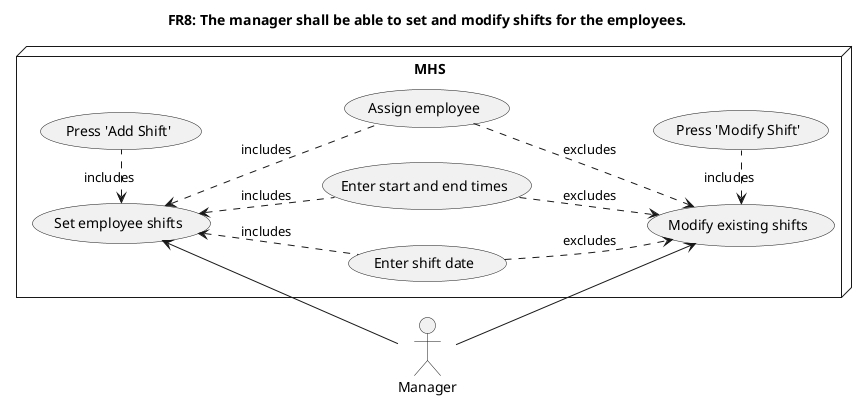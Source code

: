 @startuml ShiftManagementUC
title FR8: The manager shall be able to set and modify shifts for the employees.

' Actor
:Manager: as manager

node MHS {
    ' Use cases
    (Set employee shifts) as UC1
    (Modify existing shifts) as UC2
    (Enter shift date) as UC3
    (Enter start and end times) as UC4
    (Assign employee) as UC5
    (Press 'Add Shift') as UC6
    (Press 'Modify Shift') as UC7

    ' Associations
    left to right direction
    UC3 .up.> UC1 : includes
    UC4 .up.> UC1 : includes
    UC5 .up.> UC1 : includes
    UC6 .left.> UC1 : includes
    UC3 ..> UC2 : excludes
    UC4 ..> UC2 : excludes
    UC5 ..> UC2 : excludes
    UC7 .left.> UC2 : includes
}


manager -left-> UC1
manager --> UC2


@enduml
